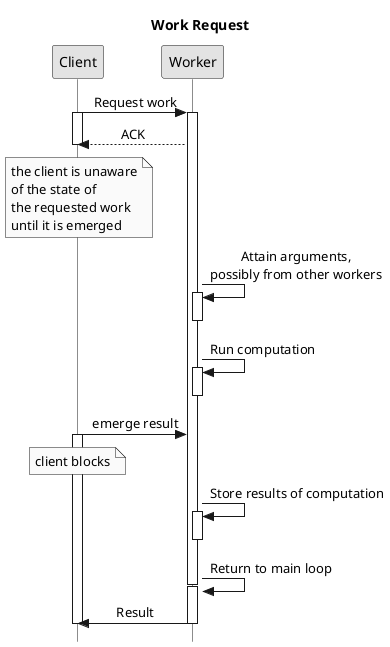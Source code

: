 @startuml
skinparam monochrome true
skinparam shadowing false
skinparam style strictuml
skinparam LifelineStrategy nosolid
skinparam sequenceMessageAlign center
title Work Request

participant Client as client
participant Worker as worker

client -> worker ++: Request work
activate client
worker --> client: ACK
deactivate client
note over client
the client is unaware
of the state of
the requested work
until it is emerged
end note
worker -> worker ++--: Attain arguments,\npossibly from other workers
worker -> worker ++--: Run computation
client -> worker: emerge result
activate client
note over client
client blocks
end note
worker -> worker ++--: Store results of computation
worker -> worker --++: Return to main loop
worker -> client --: Result
deactivate client
@enduml
